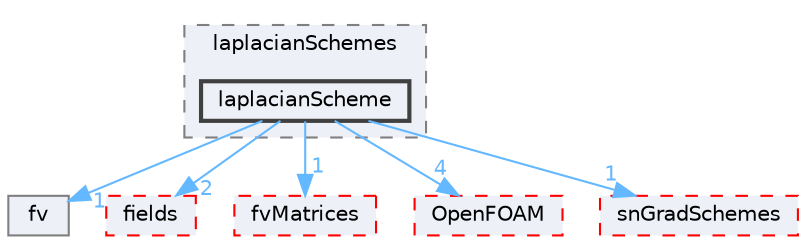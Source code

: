 digraph "src/finiteVolume/finiteVolume/laplacianSchemes/laplacianScheme"
{
 // LATEX_PDF_SIZE
  bgcolor="transparent";
  edge [fontname=Helvetica,fontsize=10,labelfontname=Helvetica,labelfontsize=10];
  node [fontname=Helvetica,fontsize=10,shape=box,height=0.2,width=0.4];
  compound=true
  subgraph clusterdir_9d1bb040ba59f659837e207512074d53 {
    graph [ bgcolor="#edf0f7", pencolor="grey50", label="laplacianSchemes", fontname=Helvetica,fontsize=10 style="filled,dashed", URL="dir_9d1bb040ba59f659837e207512074d53.html",tooltip=""]
  dir_469f5797a784eff5bbc5a2a682e40247 [label="laplacianScheme", fillcolor="#edf0f7", color="grey25", style="filled,bold", URL="dir_469f5797a784eff5bbc5a2a682e40247.html",tooltip=""];
  }
  dir_0096c9c8cdcbf8f4884c37173134f444 [label="fv", fillcolor="#edf0f7", color="grey50", style="filled", URL="dir_0096c9c8cdcbf8f4884c37173134f444.html",tooltip=""];
  dir_25ab4a83a983f7bb7a38b7f63bb141b7 [label="fields", fillcolor="#edf0f7", color="red", style="filled,dashed", URL="dir_25ab4a83a983f7bb7a38b7f63bb141b7.html",tooltip=""];
  dir_5d57e3901430bcc99a7ddac11a899224 [label="fvMatrices", fillcolor="#edf0f7", color="red", style="filled,dashed", URL="dir_5d57e3901430bcc99a7ddac11a899224.html",tooltip=""];
  dir_c5473ff19b20e6ec4dfe5c310b3778a8 [label="OpenFOAM", fillcolor="#edf0f7", color="red", style="filled,dashed", URL="dir_c5473ff19b20e6ec4dfe5c310b3778a8.html",tooltip=""];
  dir_f2a32fae3c7e5034ec75716fe725e251 [label="snGradSchemes", fillcolor="#edf0f7", color="red", style="filled,dashed", URL="dir_f2a32fae3c7e5034ec75716fe725e251.html",tooltip=""];
  dir_469f5797a784eff5bbc5a2a682e40247->dir_0096c9c8cdcbf8f4884c37173134f444 [headlabel="1", labeldistance=1.5 headhref="dir_002096_001531.html" href="dir_002096_001531.html" color="steelblue1" fontcolor="steelblue1"];
  dir_469f5797a784eff5bbc5a2a682e40247->dir_25ab4a83a983f7bb7a38b7f63bb141b7 [headlabel="2", labeldistance=1.5 headhref="dir_002096_001332.html" href="dir_002096_001332.html" color="steelblue1" fontcolor="steelblue1"];
  dir_469f5797a784eff5bbc5a2a682e40247->dir_5d57e3901430bcc99a7ddac11a899224 [headlabel="1", labeldistance=1.5 headhref="dir_002096_001542.html" href="dir_002096_001542.html" color="steelblue1" fontcolor="steelblue1"];
  dir_469f5797a784eff5bbc5a2a682e40247->dir_c5473ff19b20e6ec4dfe5c310b3778a8 [headlabel="4", labeldistance=1.5 headhref="dir_002096_002695.html" href="dir_002096_002695.html" color="steelblue1" fontcolor="steelblue1"];
  dir_469f5797a784eff5bbc5a2a682e40247->dir_f2a32fae3c7e5034ec75716fe725e251 [headlabel="1", labeldistance=1.5 headhref="dir_002096_003610.html" href="dir_002096_003610.html" color="steelblue1" fontcolor="steelblue1"];
}
